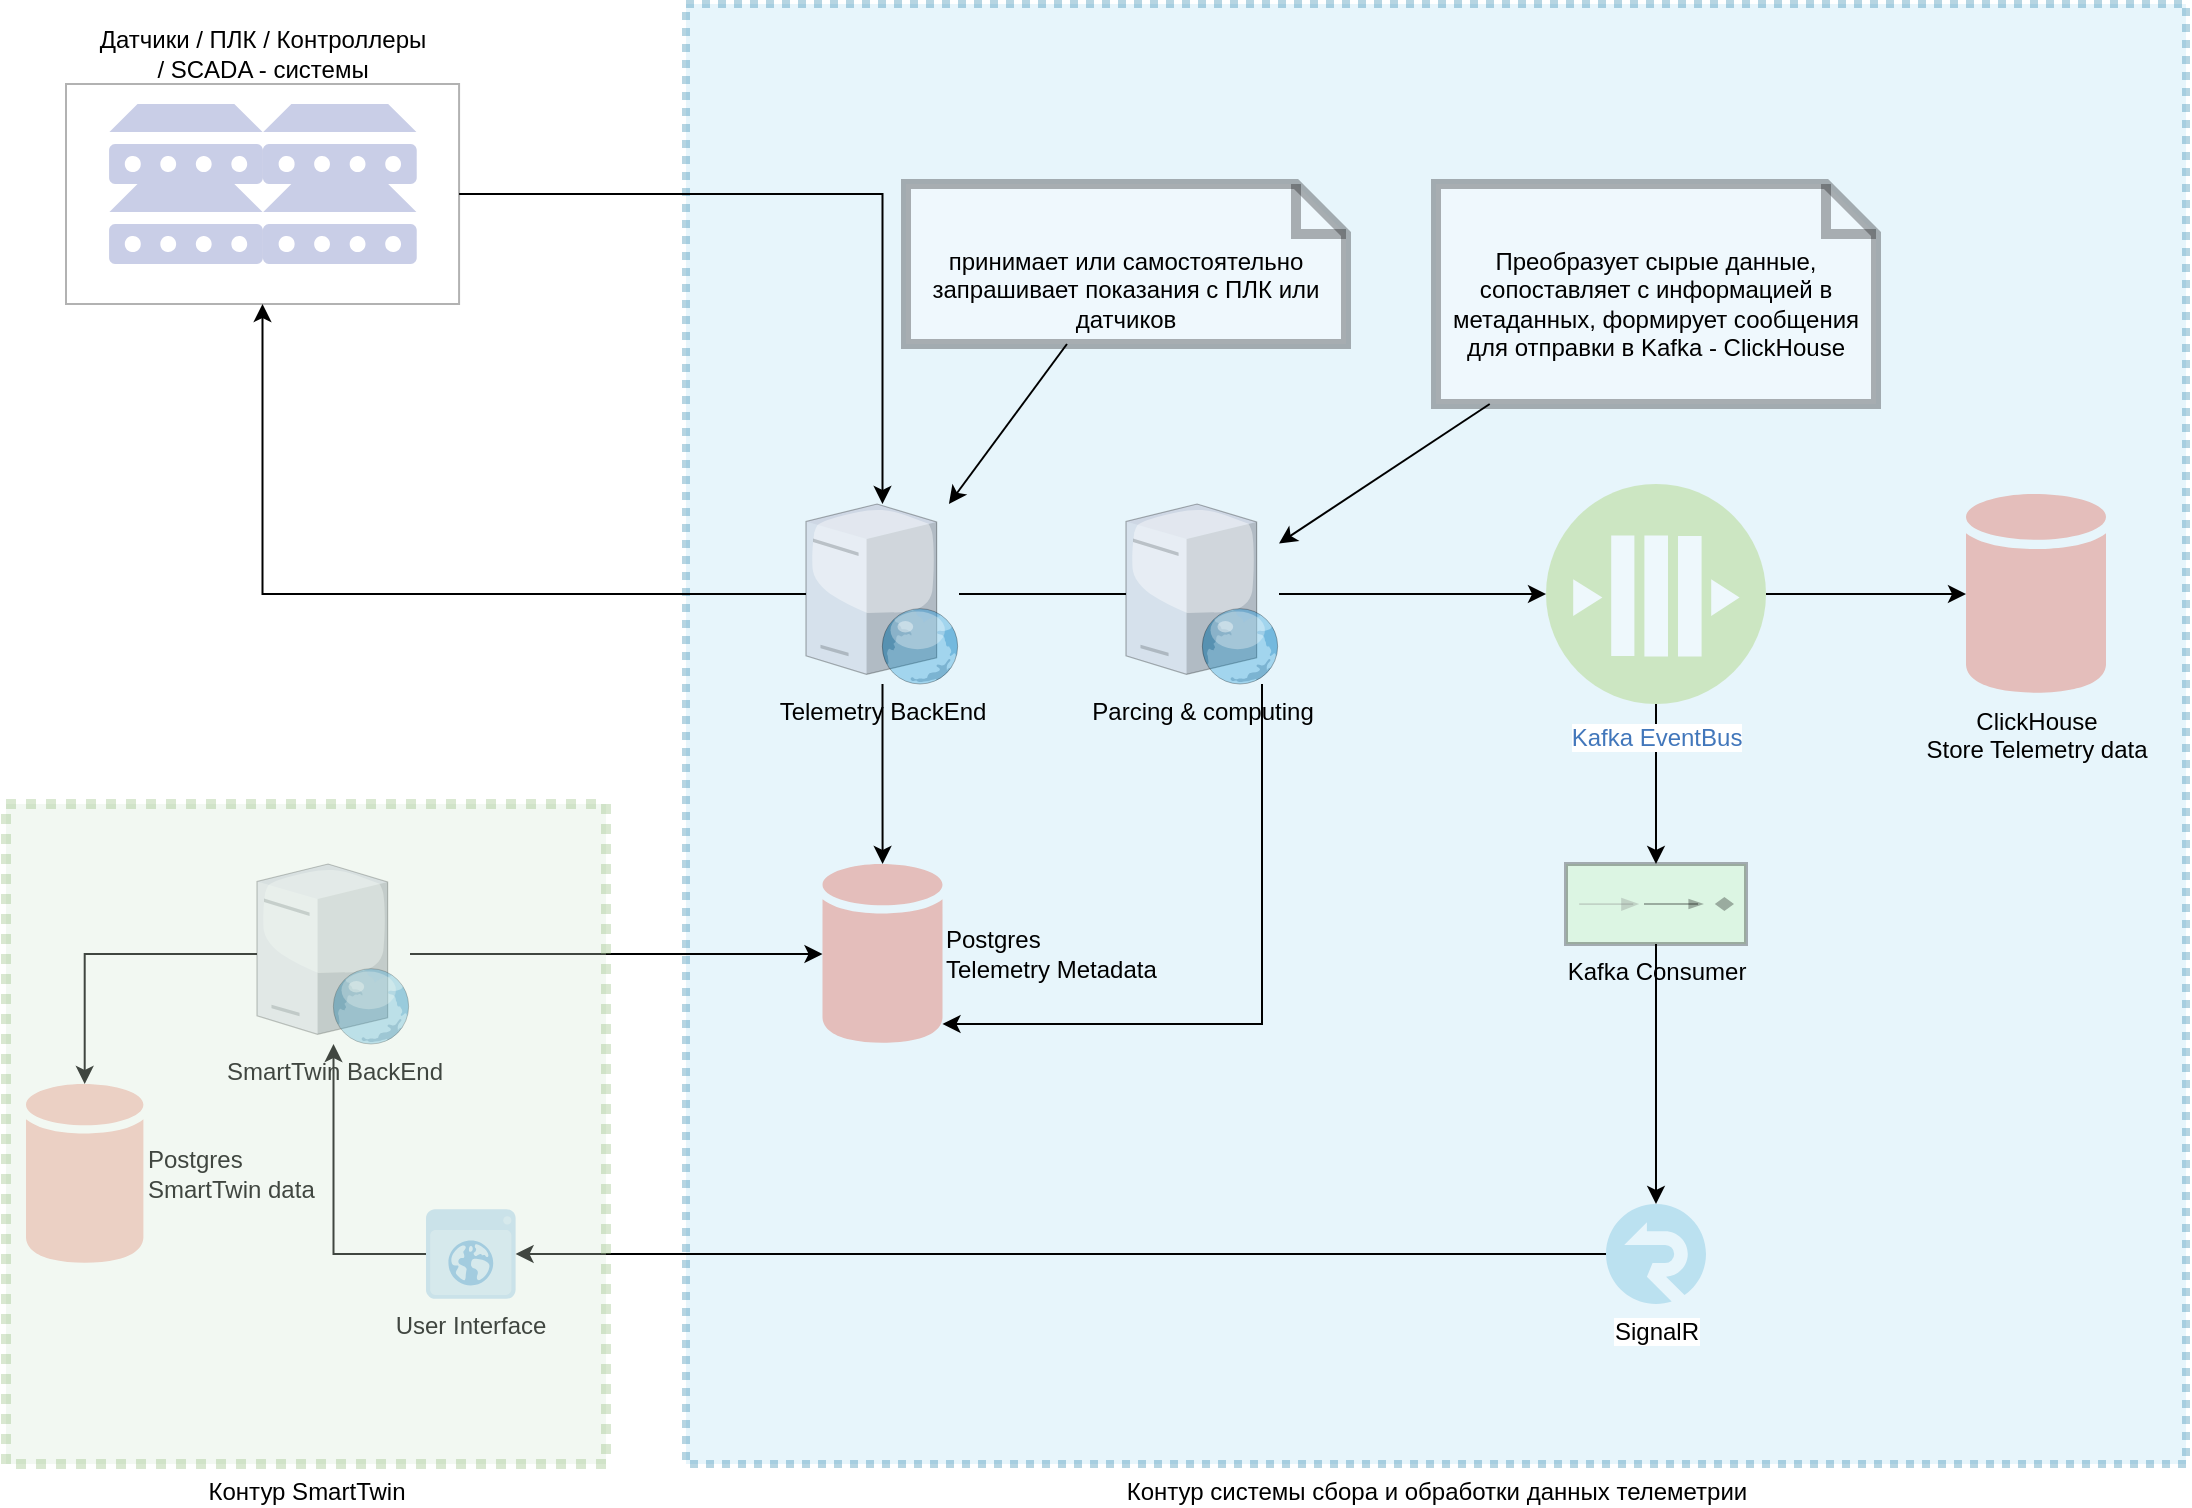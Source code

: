<mxfile version="14.6.3" type="github" pages="2">
  <diagram id="qnoL8s55e2lCcl9ub37X" name="Концепт">
    <mxGraphModel dx="1267" dy="699" grid="1" gridSize="10" guides="1" tooltips="1" connect="1" arrows="1" fold="1" page="1" pageScale="1" pageWidth="1169" pageHeight="827" math="0" shadow="0">
      <root>
        <mxCell id="0" />
        <mxCell id="1" parent="0" />
        <mxCell id="F4rKRSC1pj4bfYlLId7F-75" value="Контур системы сбора и обработки данных телеметрии" style="verticalLabelPosition=bottom;verticalAlign=top;html=1;shape=mxgraph.basic.rect;fillColor2=none;strokeWidth=4;size=20;indent=5;dashed=1;dashPattern=1 1;fontSize=12;opacity=30;fillColor=#b1ddf0;strokeColor=#10739e;" vertex="1" parent="1">
          <mxGeometry x="370" y="20" width="750" height="730" as="geometry" />
        </mxCell>
        <mxCell id="F4rKRSC1pj4bfYlLId7F-6" value="ClickHouse &lt;br&gt;Store Telemetry data" style="shadow=0;dashed=0;html=1;strokeColor=none;labelPosition=center;verticalLabelPosition=bottom;verticalAlign=top;outlineConnect=0;align=center;shape=mxgraph.office.databases.database;fillColor=#DA4026;opacity=30;" vertex="1" parent="1">
          <mxGeometry x="1010" y="265" width="70" height="100" as="geometry" />
        </mxCell>
        <mxCell id="F4rKRSC1pj4bfYlLId7F-21" style="edgeStyle=orthogonalEdgeStyle;rounded=0;orthogonalLoop=1;jettySize=auto;html=1;" edge="1" parent="1" source="F4rKRSC1pj4bfYlLId7F-7" target="F4rKRSC1pj4bfYlLId7F-20">
          <mxGeometry relative="1" as="geometry" />
        </mxCell>
        <mxCell id="F4rKRSC1pj4bfYlLId7F-7" value="SignalR" style="aspect=fixed;html=1;points=[];align=center;image;fontSize=12;image=img/lib/mscae/SignalR.svg;strokeWidth=5;gradientColor=none;opacity=30;" vertex="1" parent="1">
          <mxGeometry x="830" y="620" width="50" height="50" as="geometry" />
        </mxCell>
        <mxCell id="F4rKRSC1pj4bfYlLId7F-37" style="edgeStyle=orthogonalEdgeStyle;rounded=0;orthogonalLoop=1;jettySize=auto;html=1;" edge="1" parent="1" source="F4rKRSC1pj4bfYlLId7F-10" target="F4rKRSC1pj4bfYlLId7F-6">
          <mxGeometry relative="1" as="geometry" />
        </mxCell>
        <mxCell id="F4rKRSC1pj4bfYlLId7F-38" style="edgeStyle=orthogonalEdgeStyle;rounded=0;orthogonalLoop=1;jettySize=auto;html=1;" edge="1" parent="1" source="F4rKRSC1pj4bfYlLId7F-10" target="F4rKRSC1pj4bfYlLId7F-11">
          <mxGeometry relative="1" as="geometry" />
        </mxCell>
        <mxCell id="F4rKRSC1pj4bfYlLId7F-10" value="Kafka EventBus" style="aspect=fixed;perimeter=ellipsePerimeter;html=1;align=center;shadow=0;dashed=0;fontColor=#4277BB;labelBackgroundColor=#ffffff;fontSize=12;spacingTop=3;image;image=img/lib/ibm/blockchain/message_bus.svg;strokeWidth=5;gradientColor=none;opacity=30;" vertex="1" parent="1">
          <mxGeometry x="800" y="260" width="110" height="110" as="geometry" />
        </mxCell>
        <mxCell id="F4rKRSC1pj4bfYlLId7F-22" style="edgeStyle=orthogonalEdgeStyle;rounded=0;orthogonalLoop=1;jettySize=auto;html=1;" edge="1" parent="1" source="F4rKRSC1pj4bfYlLId7F-11" target="F4rKRSC1pj4bfYlLId7F-7">
          <mxGeometry relative="1" as="geometry">
            <mxPoint x="855" y="585" as="targetPoint" />
          </mxGeometry>
        </mxCell>
        <mxCell id="F4rKRSC1pj4bfYlLId7F-11" value="Kafka Consumer" style="fillColor=#c0f5a9;dashed=0;outlineConnect=0;strokeWidth=2;html=1;align=center;fontSize=12;verticalLabelPosition=bottom;verticalAlign=top;shape=mxgraph.eip.event_driven_consumer;opacity=30;" vertex="1" parent="1">
          <mxGeometry x="810" y="450" width="90" height="40" as="geometry" />
        </mxCell>
        <mxCell id="F4rKRSC1pj4bfYlLId7F-29" style="edgeStyle=orthogonalEdgeStyle;rounded=0;orthogonalLoop=1;jettySize=auto;html=1;" edge="1" parent="1" source="F4rKRSC1pj4bfYlLId7F-15" target="F4rKRSC1pj4bfYlLId7F-28">
          <mxGeometry relative="1" as="geometry" />
        </mxCell>
        <mxCell id="F4rKRSC1pj4bfYlLId7F-62" style="edgeStyle=orthogonalEdgeStyle;rounded=0;orthogonalLoop=1;jettySize=auto;html=1;" edge="1" parent="1" source="F4rKRSC1pj4bfYlLId7F-15" target="F4rKRSC1pj4bfYlLId7F-26">
          <mxGeometry relative="1" as="geometry" />
        </mxCell>
        <mxCell id="F4rKRSC1pj4bfYlLId7F-15" value="SmartTwin BackEnd" style="verticalLabelPosition=bottom;aspect=fixed;html=1;verticalAlign=top;strokeColor=none;align=center;outlineConnect=0;shape=mxgraph.citrix.web_server;gradientColor=none;opacity=30;" vertex="1" parent="1">
          <mxGeometry x="155.5" y="450" width="76.5" height="90" as="geometry" />
        </mxCell>
        <mxCell id="F4rKRSC1pj4bfYlLId7F-27" style="edgeStyle=orthogonalEdgeStyle;rounded=0;orthogonalLoop=1;jettySize=auto;html=1;" edge="1" parent="1" source="F4rKRSC1pj4bfYlLId7F-16" target="F4rKRSC1pj4bfYlLId7F-26">
          <mxGeometry relative="1" as="geometry" />
        </mxCell>
        <mxCell id="F4rKRSC1pj4bfYlLId7F-36" style="edgeStyle=orthogonalEdgeStyle;rounded=0;orthogonalLoop=1;jettySize=auto;html=1;startArrow=none;" edge="1" parent="1" source="F4rKRSC1pj4bfYlLId7F-43" target="F4rKRSC1pj4bfYlLId7F-10">
          <mxGeometry relative="1" as="geometry" />
        </mxCell>
        <mxCell id="F4rKRSC1pj4bfYlLId7F-52" style="edgeStyle=orthogonalEdgeStyle;rounded=0;orthogonalLoop=1;jettySize=auto;html=1;" edge="1" parent="1" source="F4rKRSC1pj4bfYlLId7F-16" target="F4rKRSC1pj4bfYlLId7F-50">
          <mxGeometry relative="1" as="geometry" />
        </mxCell>
        <mxCell id="F4rKRSC1pj4bfYlLId7F-16" value="Telemetry BackEnd" style="verticalLabelPosition=bottom;aspect=fixed;html=1;verticalAlign=top;strokeColor=none;align=center;outlineConnect=0;shape=mxgraph.citrix.web_server;gradientColor=none;opacity=30;" vertex="1" parent="1">
          <mxGeometry x="430" y="270" width="76.5" height="90" as="geometry" />
        </mxCell>
        <mxCell id="F4rKRSC1pj4bfYlLId7F-30" style="edgeStyle=orthogonalEdgeStyle;rounded=0;orthogonalLoop=1;jettySize=auto;html=1;" edge="1" parent="1" source="F4rKRSC1pj4bfYlLId7F-20" target="F4rKRSC1pj4bfYlLId7F-15">
          <mxGeometry relative="1" as="geometry" />
        </mxCell>
        <mxCell id="F4rKRSC1pj4bfYlLId7F-20" value="User Interface" style="shadow=0;dashed=0;html=1;strokeColor=none;fillColor=#4495D1;labelPosition=center;verticalLabelPosition=bottom;verticalAlign=top;align=center;outlineConnect=0;shape=mxgraph.veeam.2d.web_ui;opacity=30;" vertex="1" parent="1">
          <mxGeometry x="240" y="622.6" width="44.8" height="44.8" as="geometry" />
        </mxCell>
        <mxCell id="F4rKRSC1pj4bfYlLId7F-26" value="Postgres&lt;br&gt;Telemetry Metadata" style="shadow=0;dashed=0;html=1;strokeColor=none;labelPosition=right;verticalLabelPosition=middle;verticalAlign=middle;outlineConnect=0;align=left;shape=mxgraph.office.databases.database;fillColor=#DA4026;opacity=30;" vertex="1" parent="1">
          <mxGeometry x="438.25" y="450" width="60" height="90" as="geometry" />
        </mxCell>
        <mxCell id="F4rKRSC1pj4bfYlLId7F-28" value="Postgres&lt;br&gt;SmartTwin data" style="shadow=0;dashed=0;html=1;strokeColor=none;labelPosition=right;verticalLabelPosition=middle;verticalAlign=middle;outlineConnect=0;align=left;shape=mxgraph.office.databases.database;fillColor=#DA4026;opacity=30;" vertex="1" parent="1">
          <mxGeometry x="40" y="560" width="58.7" height="90" as="geometry" />
        </mxCell>
        <mxCell id="F4rKRSC1pj4bfYlLId7F-41" style="edgeStyle=orthogonalEdgeStyle;rounded=0;orthogonalLoop=1;jettySize=auto;html=1;" edge="1" parent="1" source="F4rKRSC1pj4bfYlLId7F-50" target="F4rKRSC1pj4bfYlLId7F-16">
          <mxGeometry relative="1" as="geometry">
            <mxPoint x="434" y="148" as="sourcePoint" />
          </mxGeometry>
        </mxCell>
        <mxCell id="F4rKRSC1pj4bfYlLId7F-45" style="edgeStyle=orthogonalEdgeStyle;rounded=0;orthogonalLoop=1;jettySize=auto;html=1;" edge="1" parent="1" source="F4rKRSC1pj4bfYlLId7F-43" target="F4rKRSC1pj4bfYlLId7F-26">
          <mxGeometry relative="1" as="geometry">
            <Array as="points">
              <mxPoint x="658" y="530" />
            </Array>
          </mxGeometry>
        </mxCell>
        <mxCell id="F4rKRSC1pj4bfYlLId7F-43" value="Parcing &amp;amp; computing" style="verticalLabelPosition=bottom;aspect=fixed;html=1;verticalAlign=top;strokeColor=none;align=center;outlineConnect=0;shape=mxgraph.citrix.web_server;gradientColor=none;opacity=30;" vertex="1" parent="1">
          <mxGeometry x="590" y="270" width="76.5" height="90" as="geometry" />
        </mxCell>
        <mxCell id="F4rKRSC1pj4bfYlLId7F-44" value="" style="edgeStyle=orthogonalEdgeStyle;rounded=0;orthogonalLoop=1;jettySize=auto;html=1;endArrow=none;" edge="1" parent="1" source="F4rKRSC1pj4bfYlLId7F-16" target="F4rKRSC1pj4bfYlLId7F-43">
          <mxGeometry relative="1" as="geometry">
            <mxPoint x="516.5" y="315" as="sourcePoint" />
            <mxPoint x="720" y="315" as="targetPoint" />
          </mxGeometry>
        </mxCell>
        <mxCell id="F4rKRSC1pj4bfYlLId7F-51" value="" style="group;labelPosition=center;verticalLabelPosition=bottom;align=center;verticalAlign=top;textDirection=ltr;" vertex="1" connectable="0" parent="1">
          <mxGeometry x="60.0" y="60" width="196.54" height="110" as="geometry" />
        </mxCell>
        <mxCell id="F4rKRSC1pj4bfYlLId7F-46" value="" style="aspect=fixed;pointerEvents=1;shadow=0;dashed=0;html=1;strokeColor=none;labelPosition=center;verticalLabelPosition=bottom;verticalAlign=top;align=center;fillColor=#00188D;shape=mxgraph.mscae.enterprise.device;opacity=30;" vertex="1" parent="F4rKRSC1pj4bfYlLId7F-51">
          <mxGeometry x="21.54" y="10" width="76.92" height="40" as="geometry" />
        </mxCell>
        <mxCell id="F4rKRSC1pj4bfYlLId7F-47" value="" style="aspect=fixed;pointerEvents=1;shadow=0;dashed=0;html=1;strokeColor=none;labelPosition=center;verticalLabelPosition=bottom;verticalAlign=top;align=center;fillColor=#00188D;shape=mxgraph.mscae.enterprise.device;opacity=30;" vertex="1" parent="F4rKRSC1pj4bfYlLId7F-51">
          <mxGeometry x="21.54" y="50" width="76.92" height="40" as="geometry" />
        </mxCell>
        <mxCell id="F4rKRSC1pj4bfYlLId7F-48" value="" style="aspect=fixed;pointerEvents=1;shadow=0;dashed=0;html=1;strokeColor=none;labelPosition=center;verticalLabelPosition=bottom;verticalAlign=top;align=center;fillColor=#00188D;shape=mxgraph.mscae.enterprise.device;opacity=30;" vertex="1" parent="F4rKRSC1pj4bfYlLId7F-51">
          <mxGeometry x="98.46" y="50" width="76.92" height="40" as="geometry" />
        </mxCell>
        <mxCell id="F4rKRSC1pj4bfYlLId7F-49" value="" style="aspect=fixed;pointerEvents=1;shadow=0;dashed=0;html=1;strokeColor=none;labelPosition=center;verticalLabelPosition=bottom;verticalAlign=top;align=center;fillColor=#00188D;shape=mxgraph.mscae.enterprise.device;opacity=30;" vertex="1" parent="F4rKRSC1pj4bfYlLId7F-51">
          <mxGeometry x="98.46" y="10" width="76.92" height="40" as="geometry" />
        </mxCell>
        <mxCell id="F4rKRSC1pj4bfYlLId7F-50" value="" style="verticalLabelPosition=bottom;verticalAlign=top;html=1;shape=mxgraph.basic.rect;fillColor2=none;strokeWidth=1;size=20;indent=5;gradientColor=none;opacity=30;" vertex="1" parent="F4rKRSC1pj4bfYlLId7F-51">
          <mxGeometry width="196.54" height="110" as="geometry" />
        </mxCell>
        <mxCell id="F4rKRSC1pj4bfYlLId7F-65" value="принимает или самостоятельно запрашивает показания с ПЛК или датчиков" style="shape=note2;boundedLbl=1;whiteSpace=wrap;html=1;size=25;verticalAlign=top;align=center;fontSize=12;strokeWidth=5;gradientColor=none;opacity=30;" vertex="1" parent="1">
          <mxGeometry x="480" y="110" width="220" height="80" as="geometry" />
        </mxCell>
        <mxCell id="F4rKRSC1pj4bfYlLId7F-70" value="Преобразует сырые данные, сопоставляет с информацией в метаданных, формирует сообщения для отправки в Kafka - ClickHouse" style="shape=note2;boundedLbl=1;whiteSpace=wrap;html=1;size=25;verticalAlign=top;align=center;fontSize=12;strokeWidth=5;gradientColor=none;opacity=30;" vertex="1" parent="1">
          <mxGeometry x="745" y="110" width="220" height="110" as="geometry" />
        </mxCell>
        <mxCell id="F4rKRSC1pj4bfYlLId7F-72" value="" style="endArrow=classic;html=1;fontSize=12;" edge="1" parent="1" source="F4rKRSC1pj4bfYlLId7F-65" target="F4rKRSC1pj4bfYlLId7F-16">
          <mxGeometry width="50" height="50" relative="1" as="geometry">
            <mxPoint x="520" y="490" as="sourcePoint" />
            <mxPoint x="570" y="440" as="targetPoint" />
          </mxGeometry>
        </mxCell>
        <mxCell id="F4rKRSC1pj4bfYlLId7F-73" value="" style="endArrow=classic;html=1;fontSize=12;" edge="1" parent="1" source="F4rKRSC1pj4bfYlLId7F-70" target="F4rKRSC1pj4bfYlLId7F-43">
          <mxGeometry width="50" height="50" relative="1" as="geometry">
            <mxPoint x="520" y="490" as="sourcePoint" />
            <mxPoint x="570" y="440" as="targetPoint" />
          </mxGeometry>
        </mxCell>
        <mxCell id="F4rKRSC1pj4bfYlLId7F-74" value="Контур SmartTwin" style="verticalLabelPosition=bottom;verticalAlign=top;html=1;shape=mxgraph.basic.rect;fillColor2=none;strokeWidth=5;size=20;indent=5;fontSize=12;opacity=30;dashed=1;dashPattern=1 1;fillColor=#d5e8d4;strokeColor=#82b366;" vertex="1" parent="1">
          <mxGeometry x="30" y="420" width="300" height="330" as="geometry" />
        </mxCell>
        <mxCell id="F4rKRSC1pj4bfYlLId7F-76" value="Датчики / ПЛК / Контроллеры&lt;br&gt;/ SCADA - системы" style="text;html=1;align=center;verticalAlign=middle;resizable=0;points=[];autosize=1;strokeColor=none;fontSize=12;" vertex="1" parent="1">
          <mxGeometry x="68.27" y="30" width="180" height="30" as="geometry" />
        </mxCell>
      </root>
    </mxGraphModel>
  </diagram>
  <diagram id="3a7Nvi-yJV9jJJ0RwMeI" name="Данные">
    <mxGraphModel dx="1267" dy="699" grid="1" gridSize="10" guides="1" tooltips="1" connect="1" arrows="1" fold="1" page="1" pageScale="1" pageWidth="1169" pageHeight="827" math="0" shadow="0">
      <root>
        <mxCell id="6YmgcbIyRF0iGY6VEGHO-0" />
        <mxCell id="6YmgcbIyRF0iGY6VEGHO-1" parent="6YmgcbIyRF0iGY6VEGHO-0" />
        <mxCell id="UnLnXml18KxaI7nx4-b7-1" style="edgeStyle=orthogonalEdgeStyle;rounded=0;orthogonalLoop=1;jettySize=auto;html=1;entryX=0;entryY=0.52;entryDx=0;entryDy=0;entryPerimeter=0;fontSize=12;exitX=0.5;exitY=0;exitDx=0;exitDy=0;" edge="1" parent="6YmgcbIyRF0iGY6VEGHO-1" source="6YmgcbIyRF0iGY6VEGHO-2" target="UnLnXml18KxaI7nx4-b7-0">
          <mxGeometry relative="1" as="geometry" />
        </mxCell>
        <mxCell id="6YmgcbIyRF0iGY6VEGHO-2" value="" style="rounded=0;whiteSpace=wrap;html=1;dashed=1;dashPattern=1 1;fontSize=12;strokeWidth=4;gradientColor=none;opacity=30;" vertex="1" parent="6YmgcbIyRF0iGY6VEGHO-1">
          <mxGeometry x="40" y="240" width="160" height="530" as="geometry" />
        </mxCell>
        <mxCell id="6YmgcbIyRF0iGY6VEGHO-3" value="" style="rounded=0;whiteSpace=wrap;html=1;dashed=1;dashPattern=1 1;fontSize=12;strokeWidth=4;gradientColor=none;opacity=30;" vertex="1" parent="6YmgcbIyRF0iGY6VEGHO-1">
          <mxGeometry x="880" y="240" width="240" height="530" as="geometry" />
        </mxCell>
        <mxCell id="6YmgcbIyRF0iGY6VEGHO-4" value="TelemetryData" style="swimlane;childLayout=stackLayout;horizontal=1;startSize=30;horizontalStack=0;rounded=1;fontSize=14;fontStyle=0;strokeWidth=2;resizeParent=0;resizeLast=1;shadow=0;dashed=0;align=center;dashPattern=1 1;gradientColor=none;opacity=30;" vertex="1" parent="6YmgcbIyRF0iGY6VEGHO-1">
          <mxGeometry x="920" y="280" width="160" height="120" as="geometry" />
        </mxCell>
        <mxCell id="6YmgcbIyRF0iGY6VEGHO-5" value="+TimeStamp&#xa;+ObjectId&#xa;+ControllerId&#xa;+SensorId&#xa;+SensorValue" style="align=left;strokeColor=none;fillColor=none;spacingLeft=4;fontSize=12;verticalAlign=top;resizable=0;rotatable=0;part=1;" vertex="1" parent="6YmgcbIyRF0iGY6VEGHO-4">
          <mxGeometry y="30" width="160" height="90" as="geometry" />
        </mxCell>
        <mxCell id="6YmgcbIyRF0iGY6VEGHO-6" value="Object" style="swimlane;childLayout=stackLayout;horizontal=1;startSize=30;horizontalStack=0;rounded=1;fontSize=14;fontStyle=0;strokeWidth=2;resizeParent=0;resizeLast=1;shadow=0;dashed=0;align=center;dashPattern=1 1;gradientColor=none;opacity=30;" vertex="1" parent="6YmgcbIyRF0iGY6VEGHO-1">
          <mxGeometry x="60" y="275" width="120" height="120" as="geometry" />
        </mxCell>
        <mxCell id="6YmgcbIyRF0iGY6VEGHO-7" value="+ObjectId&#xa;+ObjectTypeId&#xa;" style="align=left;strokeColor=none;fillColor=none;spacingLeft=4;fontSize=12;verticalAlign=top;resizable=0;rotatable=0;part=1;" vertex="1" parent="6YmgcbIyRF0iGY6VEGHO-6">
          <mxGeometry y="30" width="120" height="90" as="geometry" />
        </mxCell>
        <mxCell id="6YmgcbIyRF0iGY6VEGHO-10" style="edgeStyle=orthogonalEdgeStyle;rounded=0;orthogonalLoop=1;jettySize=auto;html=1;fontSize=12;" edge="1" parent="6YmgcbIyRF0iGY6VEGHO-1" source="6YmgcbIyRF0iGY6VEGHO-8" target="6YmgcbIyRF0iGY6VEGHO-7">
          <mxGeometry relative="1" as="geometry" />
        </mxCell>
        <mxCell id="6YmgcbIyRF0iGY6VEGHO-8" value="ObjectType" style="swimlane;childLayout=stackLayout;horizontal=1;startSize=30;horizontalStack=0;rounded=1;fontSize=14;fontStyle=0;strokeWidth=2;resizeParent=0;resizeLast=1;shadow=0;dashed=0;align=center;dashPattern=1 1;gradientColor=none;opacity=30;" vertex="1" parent="6YmgcbIyRF0iGY6VEGHO-1">
          <mxGeometry x="60" y="445" width="120" height="120" as="geometry" />
        </mxCell>
        <mxCell id="6YmgcbIyRF0iGY6VEGHO-9" value="+ObjectTypeId&#xa;" style="align=left;strokeColor=none;fillColor=none;spacingLeft=4;fontSize=12;verticalAlign=top;resizable=0;rotatable=0;part=1;" vertex="1" parent="6YmgcbIyRF0iGY6VEGHO-8">
          <mxGeometry y="30" width="120" height="90" as="geometry" />
        </mxCell>
        <mxCell id="UnLnXml18KxaI7nx4-b7-5" style="edgeStyle=orthogonalEdgeStyle;rounded=0;orthogonalLoop=1;jettySize=auto;html=1;entryX=0;entryY=0.5;entryDx=0;entryDy=0;fontSize=12;startArrow=none;" edge="1" parent="6YmgcbIyRF0iGY6VEGHO-1" source="UnLnXml18KxaI7nx4-b7-9" target="UnLnXml18KxaI7nx4-b7-3">
          <mxGeometry relative="1" as="geometry" />
        </mxCell>
        <mxCell id="UnLnXml18KxaI7nx4-b7-11" style="edgeStyle=orthogonalEdgeStyle;rounded=0;orthogonalLoop=1;jettySize=auto;html=1;entryX=0.02;entryY=0.46;entryDx=0;entryDy=0;entryPerimeter=0;fontSize=12;" edge="1" parent="6YmgcbIyRF0iGY6VEGHO-1" source="6YmgcbIyRF0iGY6VEGHO-11" target="UnLnXml18KxaI7nx4-b7-9">
          <mxGeometry relative="1" as="geometry" />
        </mxCell>
        <mxCell id="6YmgcbIyRF0iGY6VEGHO-11" value="" style="rounded=0;whiteSpace=wrap;html=1;dashed=1;dashPattern=1 1;fontSize=12;strokeWidth=4;gradientColor=none;opacity=30;" vertex="1" parent="6YmgcbIyRF0iGY6VEGHO-1">
          <mxGeometry x="280" y="240" width="560" height="530" as="geometry" />
        </mxCell>
        <mxCell id="6YmgcbIyRF0iGY6VEGHO-12" value="Sensor" style="swimlane;childLayout=stackLayout;horizontal=1;startSize=30;horizontalStack=0;rounded=1;fontSize=14;fontStyle=0;strokeWidth=2;resizeParent=0;resizeLast=1;shadow=0;dashed=0;align=center;dashPattern=1 1;gradientColor=none;opacity=30;" vertex="1" parent="6YmgcbIyRF0iGY6VEGHO-1">
          <mxGeometry x="570" y="275" width="160" height="120" as="geometry" />
        </mxCell>
        <mxCell id="6YmgcbIyRF0iGY6VEGHO-13" value="+SensorId&#xa;+OuterSensorId&#xa;+ControllerId&#xa;+[OtherProperty]" style="align=left;strokeColor=none;fillColor=none;spacingLeft=4;fontSize=12;verticalAlign=top;resizable=0;rotatable=0;part=1;" vertex="1" parent="6YmgcbIyRF0iGY6VEGHO-12">
          <mxGeometry y="30" width="160" height="90" as="geometry" />
        </mxCell>
        <mxCell id="6YmgcbIyRF0iGY6VEGHO-18" style="edgeStyle=orthogonalEdgeStyle;rounded=0;orthogonalLoop=1;jettySize=auto;html=1;fontSize=12;" edge="1" parent="6YmgcbIyRF0iGY6VEGHO-1" source="6YmgcbIyRF0iGY6VEGHO-15" target="6YmgcbIyRF0iGY6VEGHO-13">
          <mxGeometry relative="1" as="geometry" />
        </mxCell>
        <mxCell id="6YmgcbIyRF0iGY6VEGHO-14" value="Controller" style="swimlane;childLayout=stackLayout;horizontal=1;startSize=30;horizontalStack=0;rounded=1;fontSize=14;fontStyle=0;strokeWidth=2;resizeParent=0;resizeLast=1;shadow=0;dashed=0;align=center;dashPattern=1 1;gradientColor=none;opacity=30;" vertex="1" parent="6YmgcbIyRF0iGY6VEGHO-1">
          <mxGeometry x="340" y="275" width="160" height="120" as="geometry" />
        </mxCell>
        <mxCell id="6YmgcbIyRF0iGY6VEGHO-15" value="+ControllerId&#xa;+ObjectId&#xa;+[Other property]" style="align=left;strokeColor=none;fillColor=none;spacingLeft=4;fontSize=12;verticalAlign=top;resizable=0;rotatable=0;part=1;" vertex="1" parent="6YmgcbIyRF0iGY6VEGHO-14">
          <mxGeometry y="30" width="160" height="90" as="geometry" />
        </mxCell>
        <mxCell id="6YmgcbIyRF0iGY6VEGHO-19" style="edgeStyle=orthogonalEdgeStyle;rounded=0;orthogonalLoop=1;jettySize=auto;html=1;fontSize=12;" edge="1" parent="6YmgcbIyRF0iGY6VEGHO-1" source="6YmgcbIyRF0iGY6VEGHO-7" target="6YmgcbIyRF0iGY6VEGHO-15">
          <mxGeometry relative="1" as="geometry" />
        </mxCell>
        <mxCell id="6YmgcbIyRF0iGY6VEGHO-22" style="edgeStyle=orthogonalEdgeStyle;rounded=0;orthogonalLoop=1;jettySize=auto;html=1;fontSize=12;" edge="1" parent="6YmgcbIyRF0iGY6VEGHO-1" source="6YmgcbIyRF0iGY6VEGHO-20" target="6YmgcbIyRF0iGY6VEGHO-13">
          <mxGeometry relative="1" as="geometry" />
        </mxCell>
        <mxCell id="6YmgcbIyRF0iGY6VEGHO-20" value="SensorPropery" style="swimlane;childLayout=stackLayout;horizontal=1;startSize=30;horizontalStack=0;rounded=1;fontSize=14;fontStyle=0;strokeWidth=2;resizeParent=0;resizeLast=1;shadow=0;dashed=0;align=center;dashPattern=1 1;gradientColor=none;opacity=30;" vertex="1" parent="6YmgcbIyRF0iGY6VEGHO-1">
          <mxGeometry x="570" y="470" width="160" height="120" as="geometry" />
        </mxCell>
        <mxCell id="6YmgcbIyRF0iGY6VEGHO-21" value="+SensorId&#xa;+MeasurementUnitId&#xa;" style="align=left;strokeColor=none;fillColor=none;spacingLeft=4;fontSize=12;verticalAlign=top;resizable=0;rotatable=0;part=1;" vertex="1" parent="6YmgcbIyRF0iGY6VEGHO-20">
          <mxGeometry y="30" width="160" height="90" as="geometry" />
        </mxCell>
        <mxCell id="6YmgcbIyRF0iGY6VEGHO-23" value="ControllerTempleate" style="swimlane;childLayout=stackLayout;horizontal=1;startSize=30;horizontalStack=0;rounded=1;fontSize=14;fontStyle=0;strokeWidth=2;resizeParent=0;resizeLast=1;shadow=0;dashed=0;align=center;dashPattern=1 1;gradientColor=none;opacity=30;" vertex="1" parent="6YmgcbIyRF0iGY6VEGHO-1">
          <mxGeometry x="300" y="630" width="160" height="70" as="geometry" />
        </mxCell>
        <mxCell id="6YmgcbIyRF0iGY6VEGHO-24" value="+Attribute1&#xa;" style="align=left;strokeColor=none;fillColor=none;spacingLeft=4;fontSize=12;verticalAlign=top;resizable=0;rotatable=0;part=1;" vertex="1" parent="6YmgcbIyRF0iGY6VEGHO-23">
          <mxGeometry y="30" width="160" height="40" as="geometry" />
        </mxCell>
        <mxCell id="UnLnXml18KxaI7nx4-b7-2" style="edgeStyle=orthogonalEdgeStyle;rounded=0;orthogonalLoop=1;jettySize=auto;html=1;fontSize=12;" edge="1" parent="6YmgcbIyRF0iGY6VEGHO-1" source="UnLnXml18KxaI7nx4-b7-0" target="6YmgcbIyRF0iGY6VEGHO-11">
          <mxGeometry relative="1" as="geometry" />
        </mxCell>
        <mxCell id="UnLnXml18KxaI7nx4-b7-0" value="Взаимодействие через API" style="aspect=fixed;html=1;points=[];align=center;image;fontSize=12;image=img/lib/mscae/App_Services.svg;strokeWidth=5;gradientColor=none;opacity=30;" vertex="1" parent="6YmgcbIyRF0iGY6VEGHO-1">
          <mxGeometry x="210" y="128" width="50" height="50" as="geometry" />
        </mxCell>
        <mxCell id="UnLnXml18KxaI7nx4-b7-4" style="edgeStyle=orthogonalEdgeStyle;rounded=0;orthogonalLoop=1;jettySize=auto;html=1;fontSize=12;" edge="1" parent="6YmgcbIyRF0iGY6VEGHO-1" target="6YmgcbIyRF0iGY6VEGHO-3">
          <mxGeometry relative="1" as="geometry">
            <mxPoint x="888" y="165" as="sourcePoint" />
            <Array as="points">
              <mxPoint x="1000" y="165" />
            </Array>
          </mxGeometry>
        </mxCell>
        <mxCell id="UnLnXml18KxaI7nx4-b7-3" value="Взаимодействие ч-з &lt;br&gt;Kafka" style="aspect=fixed;perimeter=ellipsePerimeter;html=1;align=center;shadow=0;dashed=0;fontColor=#4277BB;labelBackgroundColor=#ffffff;fontSize=12;spacingTop=3;image;image=img/lib/ibm/blockchain/message_bus.svg;strokeWidth=5;gradientColor=none;opacity=30;" vertex="1" parent="6YmgcbIyRF0iGY6VEGHO-1">
          <mxGeometry x="840" y="130" width="50" height="50" as="geometry" />
        </mxCell>
        <mxCell id="UnLnXml18KxaI7nx4-b7-6" value="БД SmartTwin" style="text;html=1;strokeColor=none;fillColor=none;align=center;verticalAlign=middle;whiteSpace=wrap;rounded=0;dashed=1;dashPattern=1 1;fontSize=12;opacity=30;" vertex="1" parent="6YmgcbIyRF0iGY6VEGHO-1">
          <mxGeometry x="40" y="740" width="160" height="20" as="geometry" />
        </mxCell>
        <mxCell id="UnLnXml18KxaI7nx4-b7-7" value="БД Телеметрии - метаданные" style="text;html=1;strokeColor=none;fillColor=none;align=center;verticalAlign=middle;whiteSpace=wrap;rounded=0;dashed=1;dashPattern=1 1;fontSize=12;opacity=30;" vertex="1" parent="6YmgcbIyRF0iGY6VEGHO-1">
          <mxGeometry x="280" y="750" width="220" height="20" as="geometry" />
        </mxCell>
        <mxCell id="UnLnXml18KxaI7nx4-b7-8" value="Хранилище ClickHouse" style="text;html=1;strokeColor=none;fillColor=none;align=center;verticalAlign=middle;whiteSpace=wrap;rounded=0;dashed=1;dashPattern=1 1;fontSize=12;opacity=30;" vertex="1" parent="6YmgcbIyRF0iGY6VEGHO-1">
          <mxGeometry x="880" y="740" width="160" height="20" as="geometry" />
        </mxCell>
        <mxCell id="UnLnXml18KxaI7nx4-b7-9" value="Преобразования" style="aspect=fixed;html=1;points=[];align=center;image;fontSize=12;image=img/lib/mscae/App_Services.svg;strokeWidth=5;gradientColor=none;opacity=30;" vertex="1" parent="6YmgcbIyRF0iGY6VEGHO-1">
          <mxGeometry x="660" y="130" width="50" height="50" as="geometry" />
        </mxCell>
        <mxCell id="UnLnXml18KxaI7nx4-b7-12" value="TelemetrySourceData" style="swimlane;childLayout=stackLayout;horizontal=1;startSize=30;horizontalStack=0;rounded=1;fontSize=14;fontStyle=0;strokeWidth=2;resizeParent=0;resizeLast=1;shadow=0;dashed=0;align=center;dashPattern=1 1;gradientColor=none;opacity=30;" vertex="1" parent="6YmgcbIyRF0iGY6VEGHO-1">
          <mxGeometry x="920" y="440" width="160" height="120" as="geometry" />
        </mxCell>
        <mxCell id="UnLnXml18KxaI7nx4-b7-13" value="+TimeStamp&#xa;+ObjectId&#xa;+ControllerId&#xa;+SensorId&#xa;+SensorValue" style="align=left;strokeColor=none;fillColor=none;spacingLeft=4;fontSize=12;verticalAlign=top;resizable=0;rotatable=0;part=1;" vertex="1" parent="UnLnXml18KxaI7nx4-b7-12">
          <mxGeometry y="30" width="160" height="90" as="geometry" />
        </mxCell>
      </root>
    </mxGraphModel>
  </diagram>
</mxfile>
